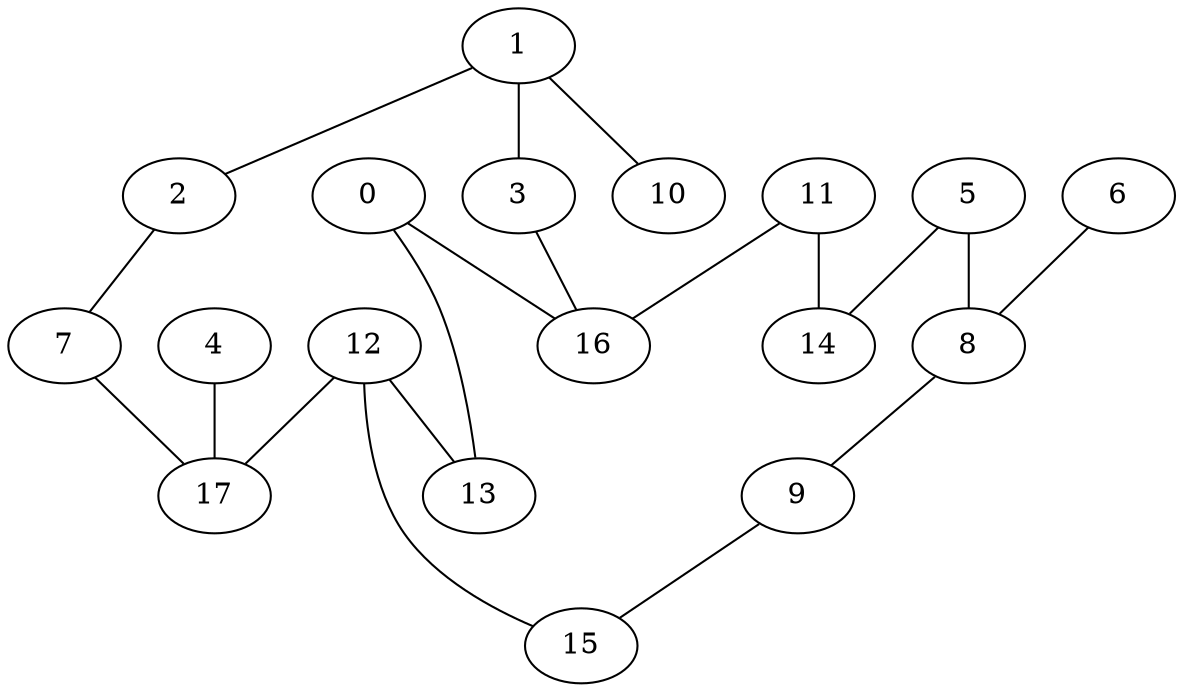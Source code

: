 graph "sampletest150-mod5_image12.bmp" {
	0	 [type=corner,
		x=185,
		y=341];
	13	 [type=corner,
		x=360,
		y=166];
	0 -- 13	 [angle0="-.79",
		frequency=1,
		type0=line];
	16	 [type=intersection,
		x=160,
		y=357];
	0 -- 16	 [angle0="-.57",
		frequency=1,
		type0=line];
	1	 [type=intersection,
		x=123,
		y=283];
	2	 [type=corner,
		x=137,
		y=138];
	1 -- 2	 [angle0="-1.47",
		frequency=1,
		type0=line];
	3	 [type=corner,
		x=133,
		y=339];
	1 -- 3	 [angle0="1.39",
		frequency=1,
		type0=line];
	10	 [type=endpoint,
		x=29,
		y=277];
	1 -- 10	 [angle0=".06",
		frequency=1,
		type0=line];
	7	 [type=corner,
		x=346,
		y=128];
	2 -- 7	 [angle0="-.05",
		frequency=1,
		type0=line];
	3 -- 16	 [angle0=".59",
		frequency=1,
		type0=line];
	4	 [type=endpoint,
		x=393,
		y=121];
	17	 [type=intersection,
		x=380,
		y=145];
	4 -- 17	 [angle0="-1.07",
		frequency=1,
		type0=line];
	5	 [type=corner,
		x=399,
		y=289];
	8	 [type=intersection,
		x=418,
		y=267];
	5 -- 8	 [angle0="-.86",
		frequency=1,
		type0=line];
	14	 [type=corner,
		x=391,
		y=388];
	5 -- 14	 [angle0="-1.49",
		frequency=1,
		type0=line];
	6	 [type=endpoint,
		x=496,
		y=273];
	6 -- 8	 [angle0=".08",
		frequency=1,
		type0=line];
	7 -- 17	 [angle0=".46",
		frequency=1,
		type0=line];
	9	 [type=corner,
		x=399,
		y=254];
	8 -- 9	 [angle0=".60",
		frequency=1,
		type0=line];
	15	 [type=corner,
		x=396,
		y=184];
	9 -- 15	 [angle0="1.53",
		frequency=1,
		type0=line];
	11	 [type=corner,
		x=178,
		y=385];
	11 -- 14	 [angle0=".01",
		frequency=1,
		type0=line];
	11 -- 16	 [angle0="1.00",
		frequency=1,
		type0=line];
	12	 [type=intersection,
		x=388,
		y=166];
	12 -- 13	 [angle0=".00",
		frequency=1,
		type0=line];
	12 -- 15	 [angle0="1.15",
		frequency=1,
		type0=line];
	12 -- 17	 [angle0="1.21",
		frequency=1,
		type0=line];
}
